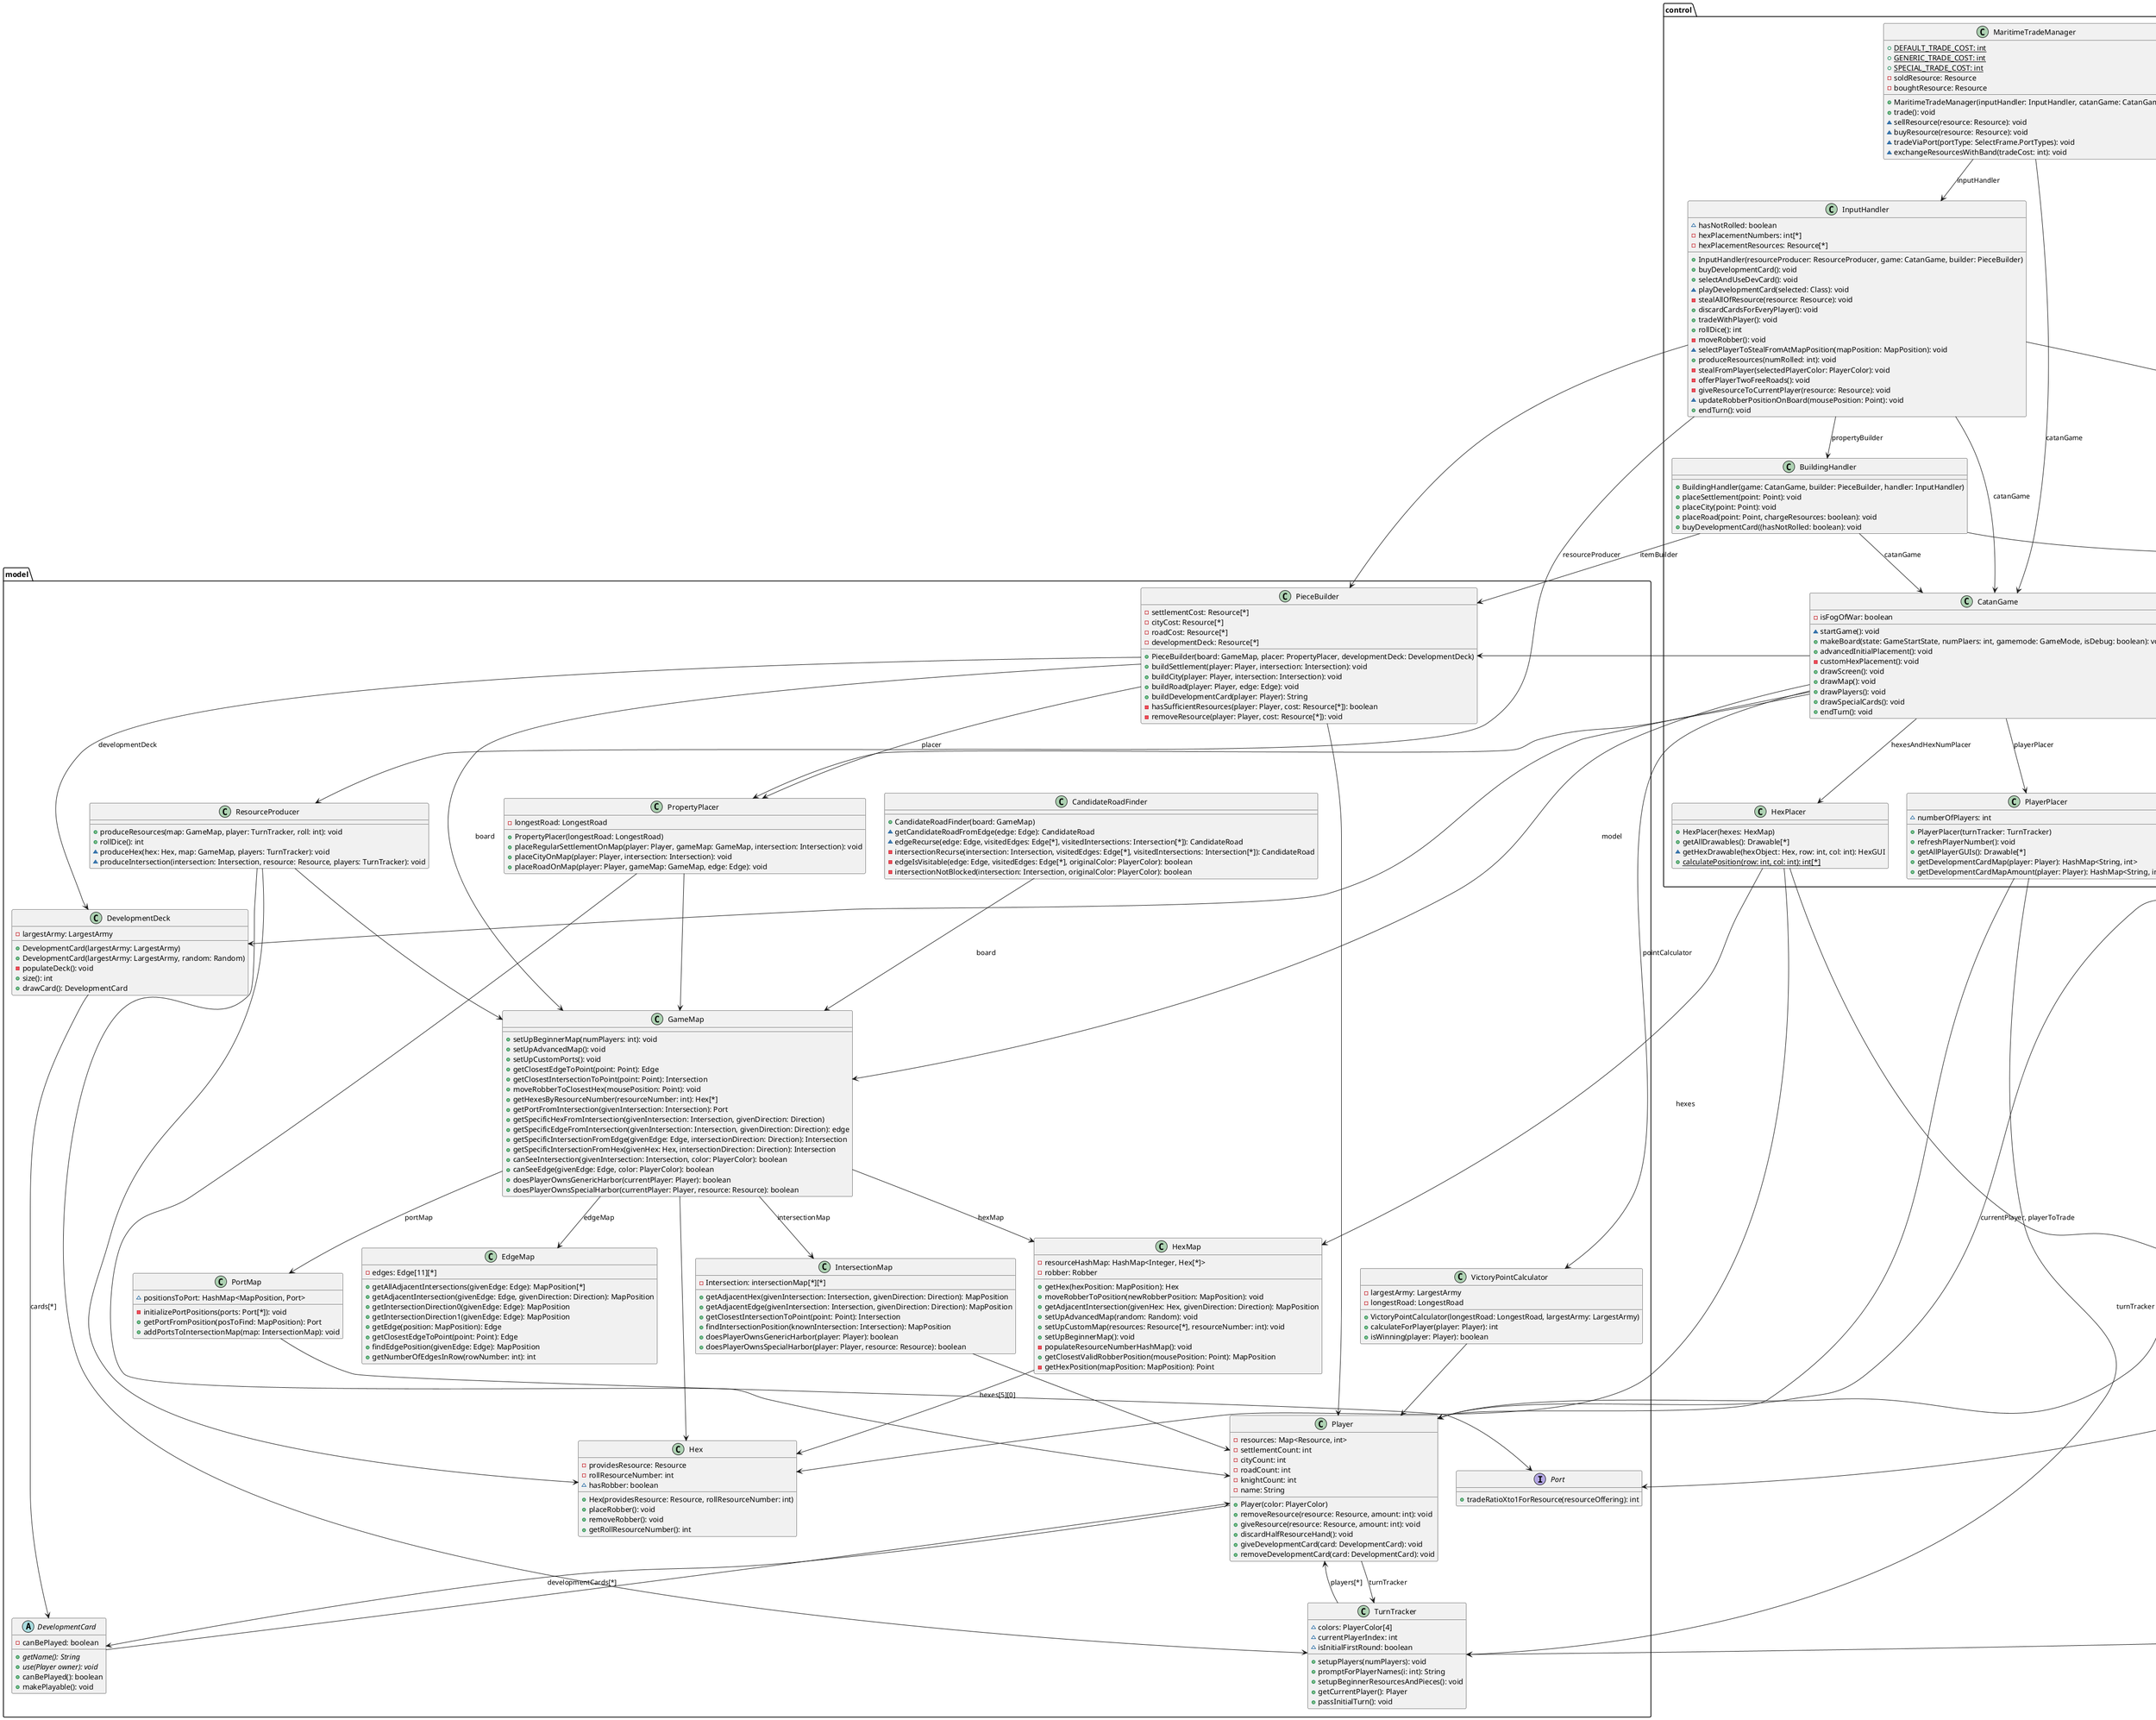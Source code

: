 @startuml
'Greatly reduced for readability'

package model
{
    class CandidateRoadFinder
    {
        +CandidateRoadFinder(board: GameMap)
        ~getCandidateRoadFromEdge(edge: Edge): CandidateRoad
        ~edgeRecurse(edge: Edge, visitedEdges: Edge[*], visitedIntersections: Intersection[*]): CandidateRoad
        -intersectionRecurse(intersection: Intersection, visitedEdges: Edge[*], visitedIntersections: Intersection[*]): CandidateRoad
        -edgeIsVisitable(edge: Edge, visitedEdges: Edge[*], originalColor: PlayerColor): boolean
        -intersectionNotBlocked(intersection: Intersection, originalColor: PlayerColor): boolean
    }
    CandidateRoadFinder --> GameMap: board

    abstract class DevelopmentCard
    {
        -canBePlayed: boolean
        +{abstract}getName(): String
        +{abstract}use(Player owner): void
        +canBePlayed(): boolean
        +makePlayable(): void
    }
    DevelopmentCard --> Player

    class DevelopmentDeck
    {
        -largestArmy: LargestArmy
        +DevelopmentCard(largestArmy: LargestArmy)
        +DevelopmentCard(largestArmy: LargestArmy, random: Random)
        -populateDeck(): void
        +size(): int
        +drawCard(): DevelopmentCard
    }
    DevelopmentDeck --> DevelopmentCard: cards[*]

    class EdgeMap
    {
        -edges: Edge[11][*]
        +getAllAdjacentIntersections(givenEdge: Edge): MapPosition[*]
        +getAdjacentIntersection(givenEdge: Edge, givenDirection: Direction): MapPosition
        +getIntersectionDirection0(givenEdge: Edge): MapPosition
        +getIntersectionDirection1(givenEdge: Edge): MapPosition
        +getEdge(position: MapPosition): Edge
        +getClosestEdgeToPoint(point: Point): Edge
        +findEdgePosition(givenEdge: Edge): MapPosition
        +getNumberOfEdgesInRow(rowNumber: int): int
    }

    class GameMap
    {
        +setUpBeginnerMap(numPlayers: int): void
        +setUpAdvancedMap(): void
        +setUpCustomPorts(): void
        +getClosestEdgeToPoint(point: Point): Edge
        +getClosestIntersectionToPoint(point: Point): Intersection
        +moveRobberToClosestHex(mousePosition: Point): void
        +getHexesByResourceNumber(resourceNumber: int): Hex[*]
        +getPortFromIntersection(givenIntersection: Intersection): Port
        +getSpecificHexFromIntersection(givenIntersection: Intersection, givenDirection: Direction)
        +getSpecificEdgeFromIntersection(givenIntersection: Intersection, givenDirection: Direction): edge
        +getSpecificIntersectionFromEdge(givenEdge: Edge, intersectionDirection: Direction): Intersection
        +getSpecificIntersectionFromHex(givenHex: Hex, intersectionDirection: Direction): Intersection
        +canSeeIntersection(givenIntersection: Intersection, color: PlayerColor): boolean
        +canSeeEdge(givenEdge: Edge, color: PlayerColor): boolean
        +doesPlayerOwnsGenericHarbor(currentPlayer: Player): boolean
        +doesPlayerOwnsSpecialHarbor(currentPlayer: Player, resource: Resource): boolean
    }
    GameMap --> HexMap: hexMap
    GameMap --> IntersectionMap: intersectionMap
    GameMap --> EdgeMap: edgeMap
    GameMap --> PortMap: portMap
    GameMap --> Hex

    class Hex
    {
        -providesResource: Resource
        -rollResourceNumber: int
        ~hasRobber: boolean
        +Hex(providesResource: Resource, rollResourceNumber: int)
        +placeRobber(): void
        +removeRobber(): void
        +getRollResourceNumber(): int
    }

    class HexMap
    {
        -resourceHashMap: HashMap<Integer, Hex[*]>
        -robber: Robber
        +getHex(hexPosition: MapPosition): Hex
        +moveRobberToPosition(newRobberPosition: MapPosition): void
        +getAdjacentIntersection(givenHex: Hex, givenDirection: Direction): MapPosition
        +setUpAdvancedMap(random: Random): void
        +setUpCustomMap(resources: Resource[*], resourceNumber: int): void
        +setUpBeginnerMap(): void
        -populateResourceNumberHashMap(): void
        +getClosestValidRobberPosition(mousePosition: Point): MapPosition
        -getHexPosition(mapPosition: MapPosition): Point
    }
    HexMap --> Hex: hexes[5][0]

    class IntersectionMap
    {
        -Intersection: intersectionMap[*][*]
        +getAdjacentHex(givenIntersection: Intersection, givenDirection: Direction): MapPosition
        +getAdjacentEdge(givenIntersection: Intersection, givenDirection: Direction): MapPosition
        +getClosestIntersectionToPoint(point: Point): Intersection
        +findIntersectionPosition(knownIntersection: Intersection): MapPosition
        +doesPlayerOwnsGenericHarbor(player: Player): boolean
        +doesPlayerOwnsSpecialHarbor(player: Player, resource: Resource): boolean
    }
    IntersectionMap --> Player

    class PieceBuilder
    {
        -settlementCost: Resource[*]
        -cityCost: Resource[*]
        -roadCost: Resource[*]
        -developmentDeck: Resource[*]
        +PieceBuilder(board: GameMap, placer: PropertyPlacer, developmentDeck: DevelopmentDeck)
        +buildSettlement(player: Player, intersection: Intersection): void
        +buildCity(player: Player, intersection: Intersection): void
        +buildRoad(player: Player, edge: Edge): void
        +buildDevelopmentCard(player: Player): String
        -hasSufficientResources(player: Player, cost: Resource[*]): boolean
        -removeResource(player: Player, cost: Resource[*]): void
    }
    PieceBuilder --> GameMap: board
    PieceBuilder --> PropertyPlacer: placer
    PieceBuilder --> DevelopmentDeck: developmentDeck
    PieceBuilder --> Player

    class Player
    {
        -resources: Map<Resource, int>
        -settlementCount: int
        -cityCount: int
        -roadCount: int
        -knightCount: int
        -name: String
        +Player(color: PlayerColor)
        +removeResource(resource: Resource, amount: int): void
        +giveResource(resource: Resource, amount: int): void
        +discardHalfResourceHand(): void
        +giveDevelopmentCard(card: DevelopmentCard): void
        +removeDevelopmentCard(card: DevelopmentCard): void
    }
    Player --> DevelopmentCard: developmentCards[*]
    Player --> TurnTracker: turnTracker

    interface Port
    {
        +tradeRatioXto1ForResource(resourceOffering): int
    }

    class PortMap
    {
        ~positionsToPort: HashMap<MapPosition, Port>
        -initializePortPositions(ports: Port[*]): void
        +getPortFromPosition(posToFind: MapPosition): Port
        +addPortsToIntersectionMap(map: IntersectionMap): void
    }
    PortMap --> Port

    class PropertyPlacer
    {
        -longestRoad: LongestRoad
        +PropertyPlacer(longestRoad: LongestRoad)
        +placeRegularSettlementOnMap(player: Player, gameMap: GameMap, intersection: Intersection): void
        +placeCityOnMap(player: Player, intersection: Intersection): void
        +placeRoadOnMap(player: Player, gameMap: GameMap, edge: Edge): void
    }
    PropertyPlacer --> Player
    PropertyPlacer --> GameMap

    class ResourceProducer
    {
        +produceResources(map: GameMap, player: TurnTracker, roll: int): void
        +rollDice(): int
        ~produceHex(hex: Hex, map: GameMap, players: TurnTracker): void
        ~produceIntersection(intersection: Intersection, resource: Resource, players: TurnTracker): void
    }
    ResourceProducer --> GameMap
    ResourceProducer --> TurnTracker
    ResourceProducer --> Hex

    class TurnTracker
    {
        ~colors: PlayerColor[4]
        ~currentPlayerIndex: int
        ~isInitialFirstRound: boolean
        +setupPlayers(numPlayers): void
        +promptForPlayerNames(i: int): String
        +setupBeginnerResourcesAndPieces(): void
        +getCurrentPlayer(): Player
        +passInitialTurn(): void
    }
    TurnTracker --> Player: players[*]

    class VictoryPointCalculator
    {
        -largestArmy: LargestArmy
        -longestRoad: LongestRoad
        +VictoryPointCalculator(longestRoad: LongestRoad, largestArmy: LargestArmy)
        +calculateForPlayer(player: Player): int
        +isWinning(player: Player): boolean
    }
    VictoryPointCalculator --> Player
}

package gui
{
    abstract class Drawable
    {
        ~xCoord: int
        ~yCoord: int
        +drawComponent(g: Graphics)
        +{abstract} getShape(): Shape
    }

    class DrawablePort extends Drawable
    {
        -mapPosition: MapPosition
        +DrawablePort(port: Port, pos: MapPosition, x: int, y: int)
    }
    DrawablePort --> Port: port

    class EdgeGUI extends Drawable
    {
        ~direction: EdgeDirection
        EdgeGUI(playerColor: PlayerColor, x: int, y: int, direction: EdgeDirection)
    }

    class GameBoard
    {
        +fullResetMap(): void
        +drawFullMap(): void
        +drawProperty(): void
        +clearScreen(): void
        +drawIntersections(): void
        +drawEdges(): void
        ~paintComponent(g: Graphics): void
        -drawObjects(g: Graphics, objects: Drawable[*]): void
        +showPopup(): void
    }
    GameBoard --> Drawable: hexesAndNumbersToDraw[*], propertyToDraw[*], playersToDraw[*], portsToDraw[*]

    class GameOptionSelector
    {
        -selectedState: GameStartState
        -selectedGameMode: GameMode
        -numPlayers: int
        +getOptionsFromUser(catanController: CatanGame): void
    }

    class HexGUI extends Drawable
    {
        resourceToColor: Resource
        +HexGUI(resource: Resource, x: int, y: int)
    }

    class InputComponent
    {
        -clickFunctionQueue: Queue<ClickFunctionAndDisplayString>
        +InputComponent(handler: InputHandler, maritimeTradeManager: MaritimeTradeManager)
        +addMouseListenerToParent(): void
        +placeRoadWithCard(): void
        -addToQueueAndUpdateNextClickActionText(clickFunctionAndDisplayString: ClickFunctionAndDisplayString): void
        -updateNextActionLabel(): void
        +addMoveRobberToQueue(): void
    }
    InputComponent --> InputHandler: handler
    InputComponent --> MaritimeTradeManager: maritimeTradeManager

    class PlayerGUI extends Drawable
    {
        -numOfEachResource: HashMap<Resource, int>
        -numOfEachDevelopmentCard: HashMap<String, int>
        ~playerPosition: int
        -playerName: String
        +PlayerGUI(colorOfPlayer: Color, numPerResourceMap: HashMap<Resource, int>, numOfEachDevelopmentCard: HashMap<String, int>, position: int, playerOrder: int, playerName: String)
        -drawPlayerName(g2: Graphics2D): void
        -drawDevelopmentCards(g2: Graphics2D): void
        -drawResourceCards(g2: Graphics2D): void
    }

    class RemoveCardsGUI
    {
        ~numberOfResourceCards: int
        ~sizeOfDeck: int
        ~numToLose: int
        +RemoveCardsGUI(p: Player)
        +beginning(): void
    }
    RemoveCardsGUI --> Player

    abstract class SelectFrame
    {
        -isOptional: boolean
        +SelectFrame(handler: InputHandler, isOptional: boolean)
        ~resetComponents(): void
        ~formatDialogBox(submitButton: JButton): void
    }
    SelectFrame --> InputHandler

    class SettlementGUI extends Drawable
    {
        +SettlementGUI(playerColor: PlayerColor, x: int, y: int, rotate: boolean)
    }

    class SpecialCardGUI extends Drawable
    {
        ~order: int
        ~cardName: String
        +SpecialCardGUI(cardName: String, holderColor: Color, order: int)
    }

    class TradeWithSpecificPlayerGUI
    {
        +startGUI(): void
    }
    TradeWithSpecificPlayerGUI --> Player: currentPlayer, playerToTrade
}

package control
{
    class BuildingHandler
    {
        +BuildingHandler(game: CatanGame, builder: PieceBuilder, handler: InputHandler)
        +placeSettlement(point: Point): void
        +placeCity(point: Point): void
        +placeRoad(point: Point, chargeResources: boolean): void
        +buyDevelopmentCard((hasNotRolled: boolean): void
    }
    BuildingHandler --> CatanGame: catanGame
    BuildingHandler --> PieceBuilder: itemBuilder
    BuildingHandler --> InputHandler: handler

    class CatanGame
    {
        -isFogOfWar: boolean
        ~startGame(): void
        +makeBoard(state: GameStartState, numPlaers: int, gamemode: GameMode, isDebug: boolean): void
        +advancedInitialPlacement(): void
        -customHexPlacement(): void
        +drawScreen(): void
        +drawMap(): void
        +drawPlayers(): void
        +drawSpecialCards(): void
        +endTurn(): void
    }
    CatanGame --> GameBoard: gui
    CatanGame --> InputComponent: input
    CatanGame --> GameMap: model
    CatanGame --> HexPlacer: hexesAndHexNumPlacer
    CatanGame --> PlayerPlacer: playerPlacer
    CatanGame --> TurnTracker: turnTracker
    CatanGame --> GameOptionSelector: options
    CatanGame --> MaritimeTradeManager: maritimeTradeManager
    CatanGame --> InputHandler: inputHandler
    CatanGame --> VictoryPointCalculator: pointCalculator
    CatanGame --> PieceBuilder
    CatanGame --> PropertyPlacer
    CatanGame --> DevelopmentDeck

    class HexPlacer
    {
        +HexPlacer(hexes: HexMap)
        +getAllDrawables(): Drawable[*]
        ~getHexDrawable(hexObject: Hex, row: int, col: int): HexGUI
        +{static}calculatePosition(row: int, col: int): int[*]
    }
    HexPlacer --> HexMap: hexes
    HexPlacer --> Hex
    HexPlacer --> HexGUI

    class InputHandler
    {
        ~hasNotRolled: boolean
        -hexPlacementNumbers: int[*]
        -hexPlacementResources: Resource[*]
        +InputHandler(resourceProducer: ResourceProducer, game: CatanGame, builder: PieceBuilder)
        +buyDevelopmentCard(): void
        +selectAndUseDevCard(): void
        ~playDevelopmentCard(selected: Class): void
        -stealAllOfResource(resource: Resource): void
        +discardCardsForEveryPlayer(): void
        +tradeWithPlayer(): void
        +rollDice(): int
        -moveRobber(): void
        ~selectPlayerToStealFromAtMapPosition(mapPosition: MapPosition): void
        +produceResources(numRolled: int): void
        -stealFromPlayer(selectedPlayerColor: PlayerColor): void
        -offerPlayerTwoFreeRoads(): void
        -giveResourceToCurrentPlayer(resource: Resource): void
        ~updateRobberPositionOnBoard(mousePosition: Point): void
        +endTurn(): void
    }
    InputHandler --> SelectFrame: devCardSelector, resourceSelector, mandatoryIntersectionSelector, mandatoryEdgeSelector, hexSelector
    InputHandler --> BuildingHandler: propertyBuilder
    InputHandler --> ResourceProducer: resourceProducer
    InputHandler --> CatanGame: catanGame
    InputHandler --> PieceBuilder

    class MaritimeTradeManager
    {
        +{static} DEFAULT_TRADE_COST: int
        +{static} GENERIC_TRADE_COST: int
        +{static} SPECIAL_TRADE_COST: int
        -soldResource: Resource
        -boughtResource: Resource
        +MaritimeTradeManager(inputHandler: InputHandler, catanGame: CatanGame)
        +trade(): void
        ~sellResource(resource: Resource): void
        ~buyResource(resource: Resource): void
        ~tradeViaPort(portType: SelectFrame.PortTypes): void
        ~exchangeResourcesWithBand(tradeCost: int): void
    }
    MaritimeTradeManager --> InputHandler: inputHandler
    MaritimeTradeManager --> CatanGame: catanGame
    MaritimeTradeManager --> SelectFrame: sellingResourceSelector, buyingResourceSelector, portSelector

    class PlayerPlacer
    {
        ~numberOfPlayers: int
        +PlayerPlacer(turnTracker: TurnTracker)
        +refreshPlayerNumber(): void
        +getAllPlayerGUIs(): Drawable[*]
        +getDevelopmentCardMap(player: Player): HashMap<String, int>
        +getDevelopmentCardMapAmount(player: Player): HashMap<String, int>
    }
    PlayerPlacer --> TurnTracker: turnTracker
    PlayerPlacer --> Player
}
@enduml